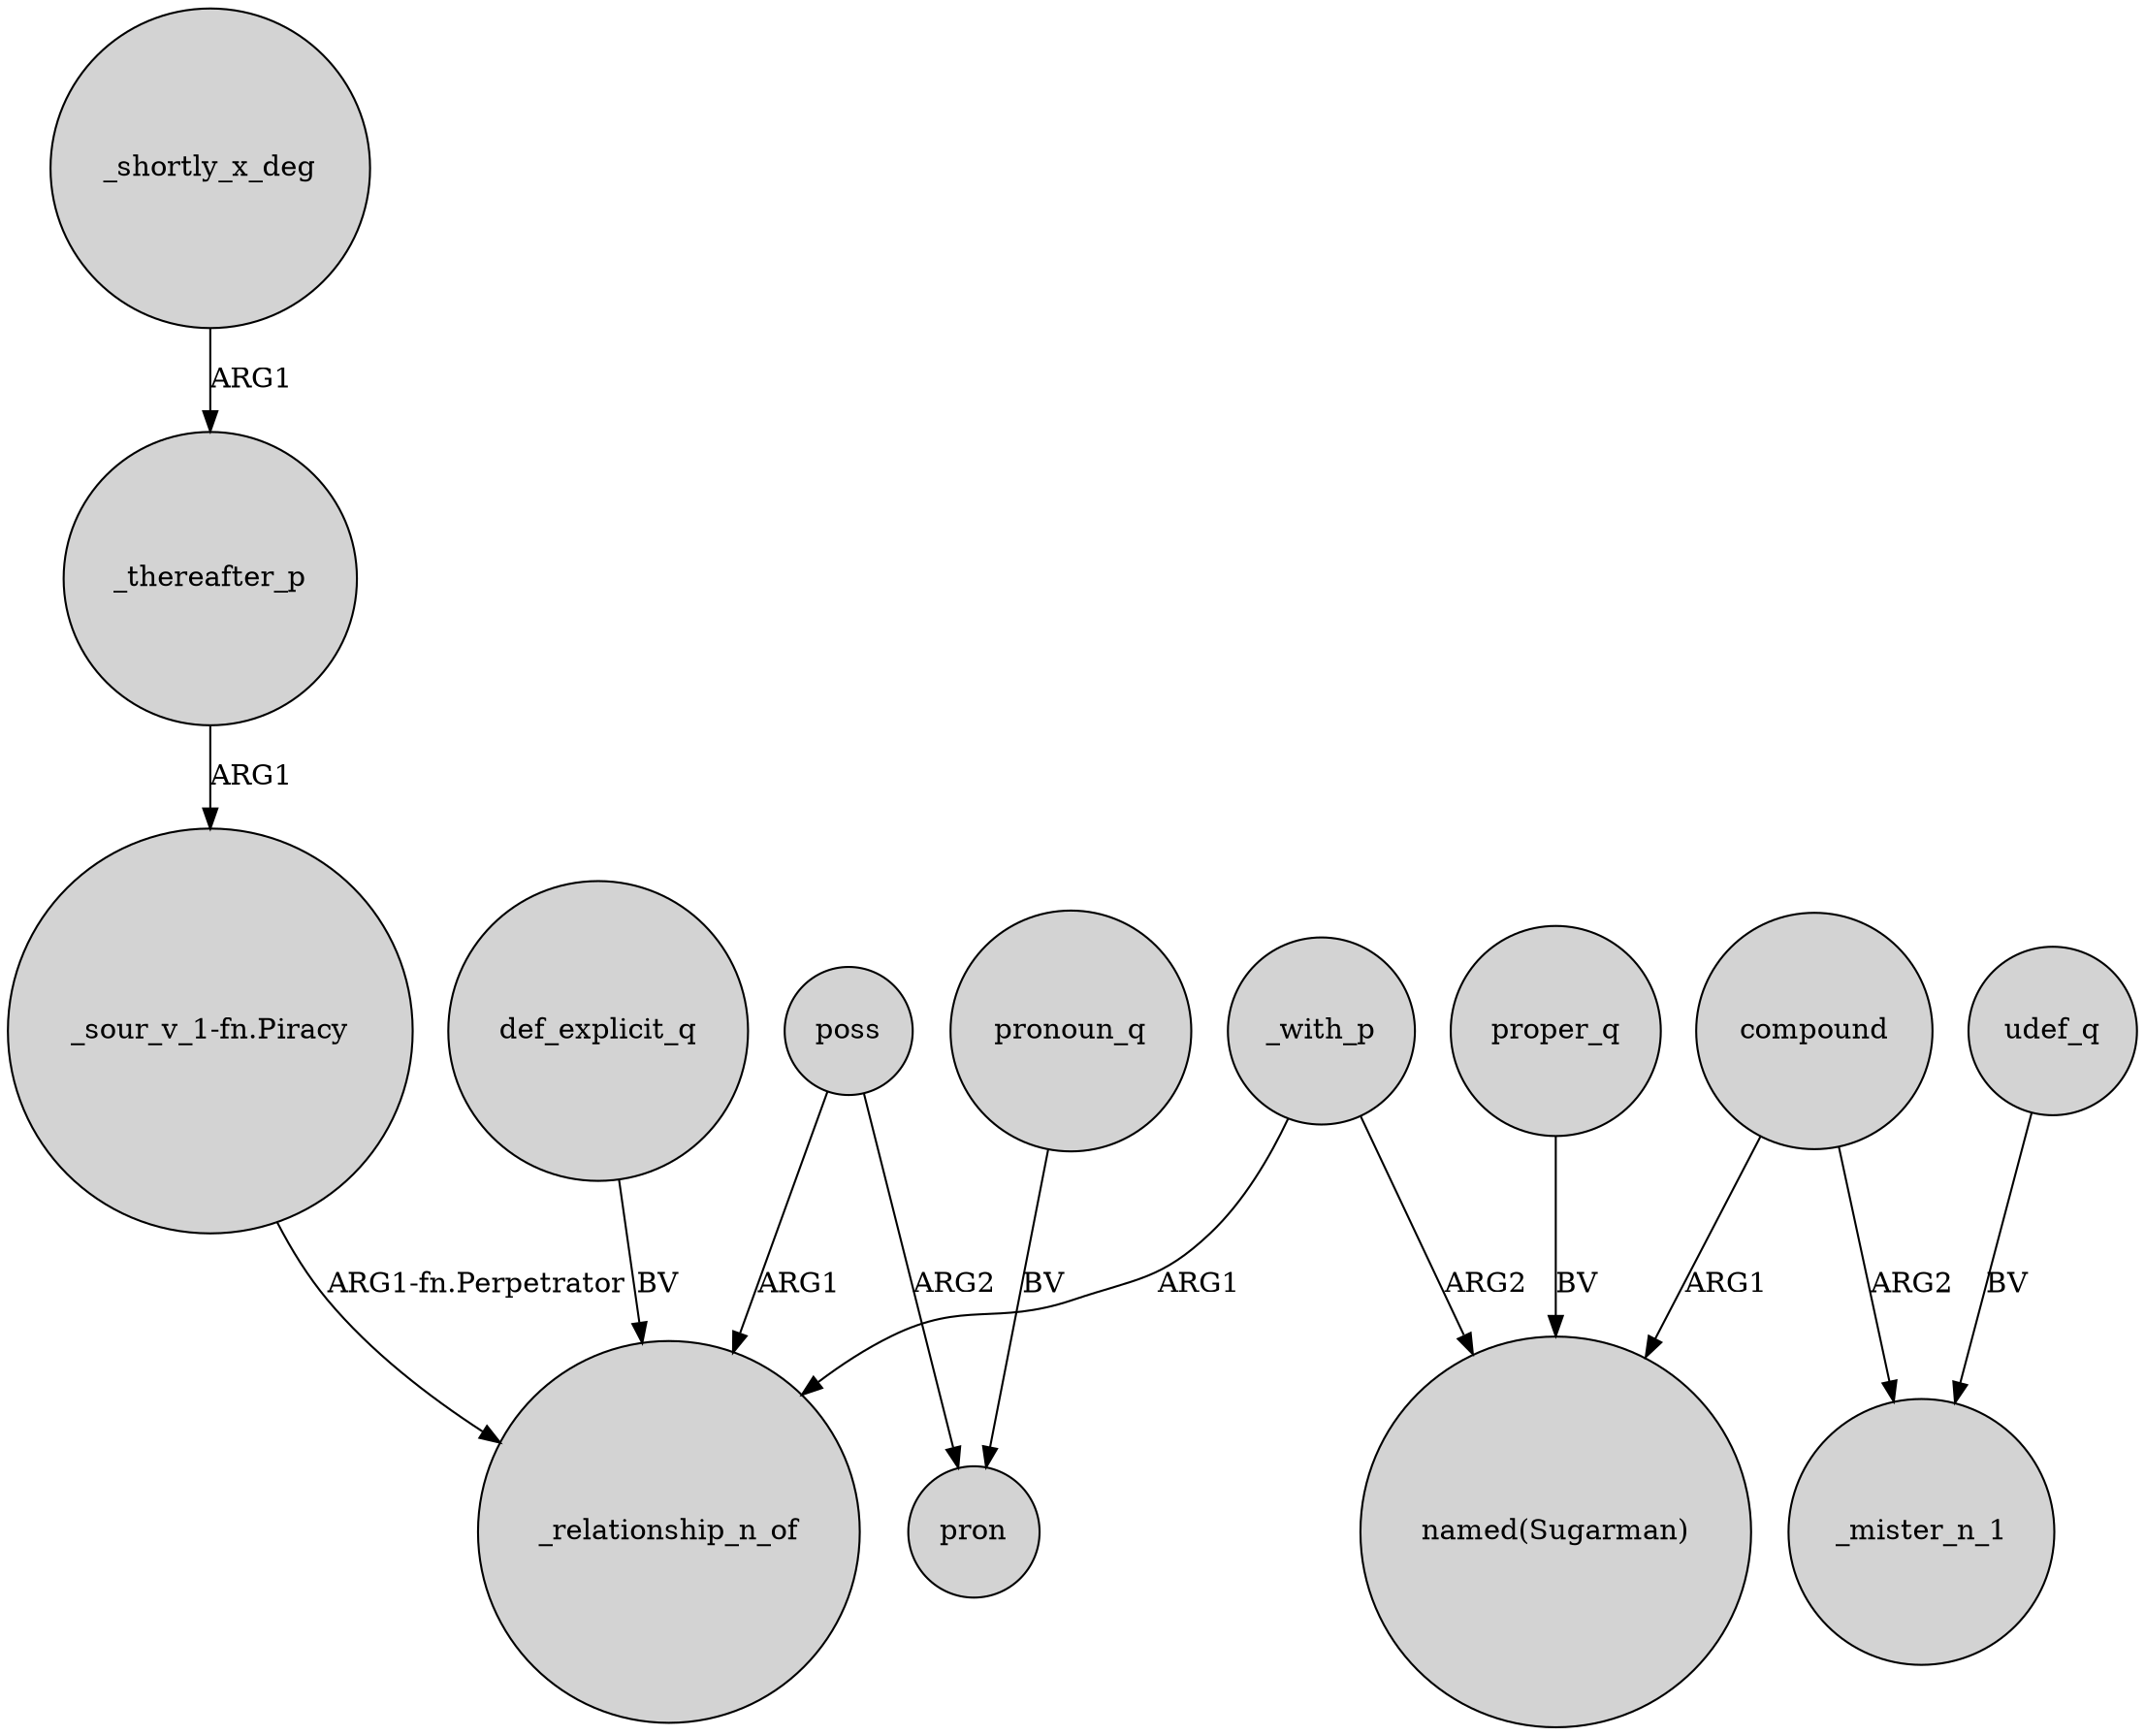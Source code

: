 digraph {
	node [shape=circle style=filled]
	poss -> _relationship_n_of [label=ARG1]
	compound -> _mister_n_1 [label=ARG2]
	_with_p -> "named(Sugarman)" [label=ARG2]
	_thereafter_p -> "_sour_v_1-fn.Piracy" [label=ARG1]
	udef_q -> _mister_n_1 [label=BV]
	compound -> "named(Sugarman)" [label=ARG1]
	"_sour_v_1-fn.Piracy" -> _relationship_n_of [label="ARG1-fn.Perpetrator"]
	_with_p -> _relationship_n_of [label=ARG1]
	_shortly_x_deg -> _thereafter_p [label=ARG1]
	pronoun_q -> pron [label=BV]
	def_explicit_q -> _relationship_n_of [label=BV]
	poss -> pron [label=ARG2]
	proper_q -> "named(Sugarman)" [label=BV]
}
